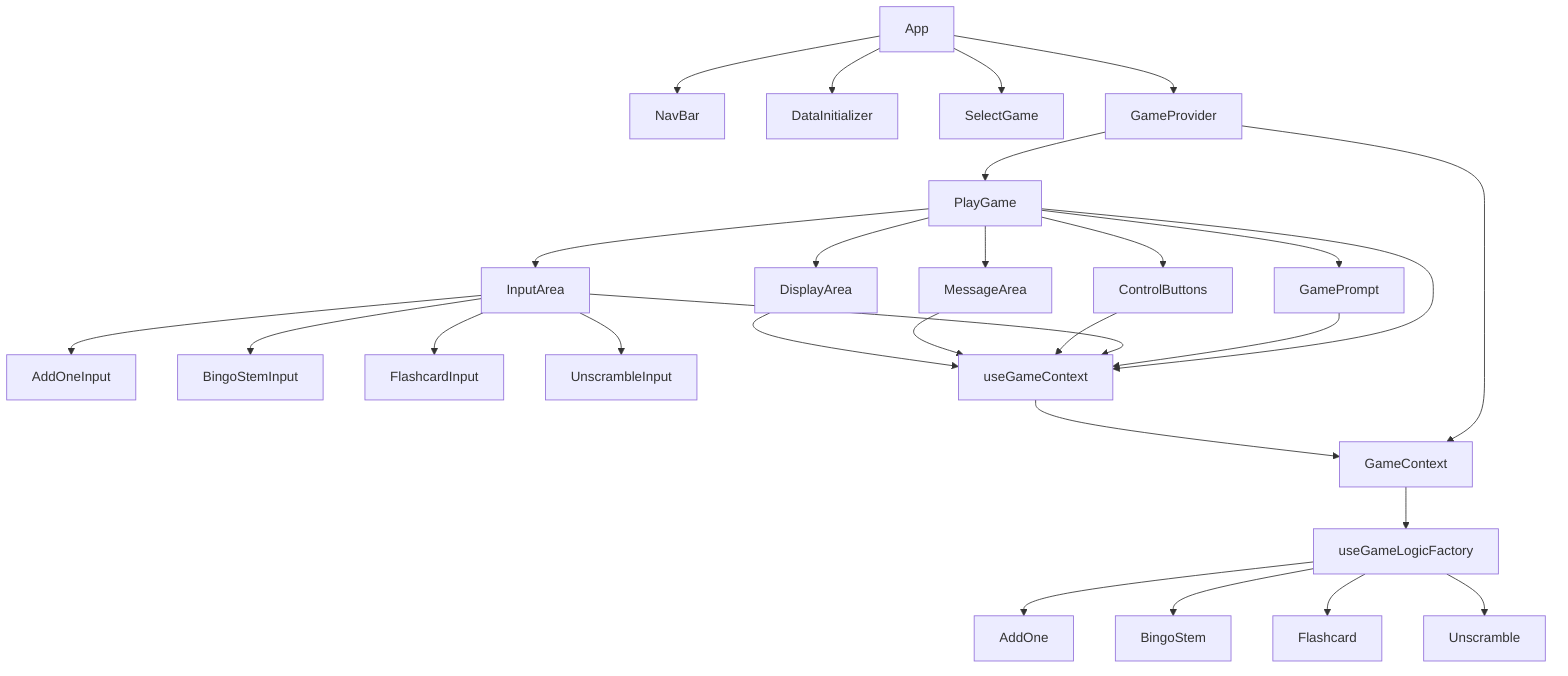 graph TD
    A[App] --> B[NavBar]
    A --> C[DataInitializer]
    A --> D[SelectGame]
    A --> E[GameProvider]
    E --> F[PlayGame]
    F --> G[GamePrompt]
    F --> H[InputArea]
    F --> I[ControlButtons]
    F --> J[MessageArea]
    F --> K[DisplayArea]
    H --> L[AddOneInput]
    H --> M[BingoStemInput]
    H --> N[FlashcardInput]
    H --> O[UnscrambleInput]
    E --> P[GameContext]
    P --> Q[useGameLogicFactory]
    Q --> R[AddOne]
    Q --> S[BingoStem]
    Q --> T[Flashcard]
    Q --> U[Unscramble]
    V[useGameContext] --> P
    F --> V
    G --> V
    H --> V
    I --> V
    J --> V
    K --> V